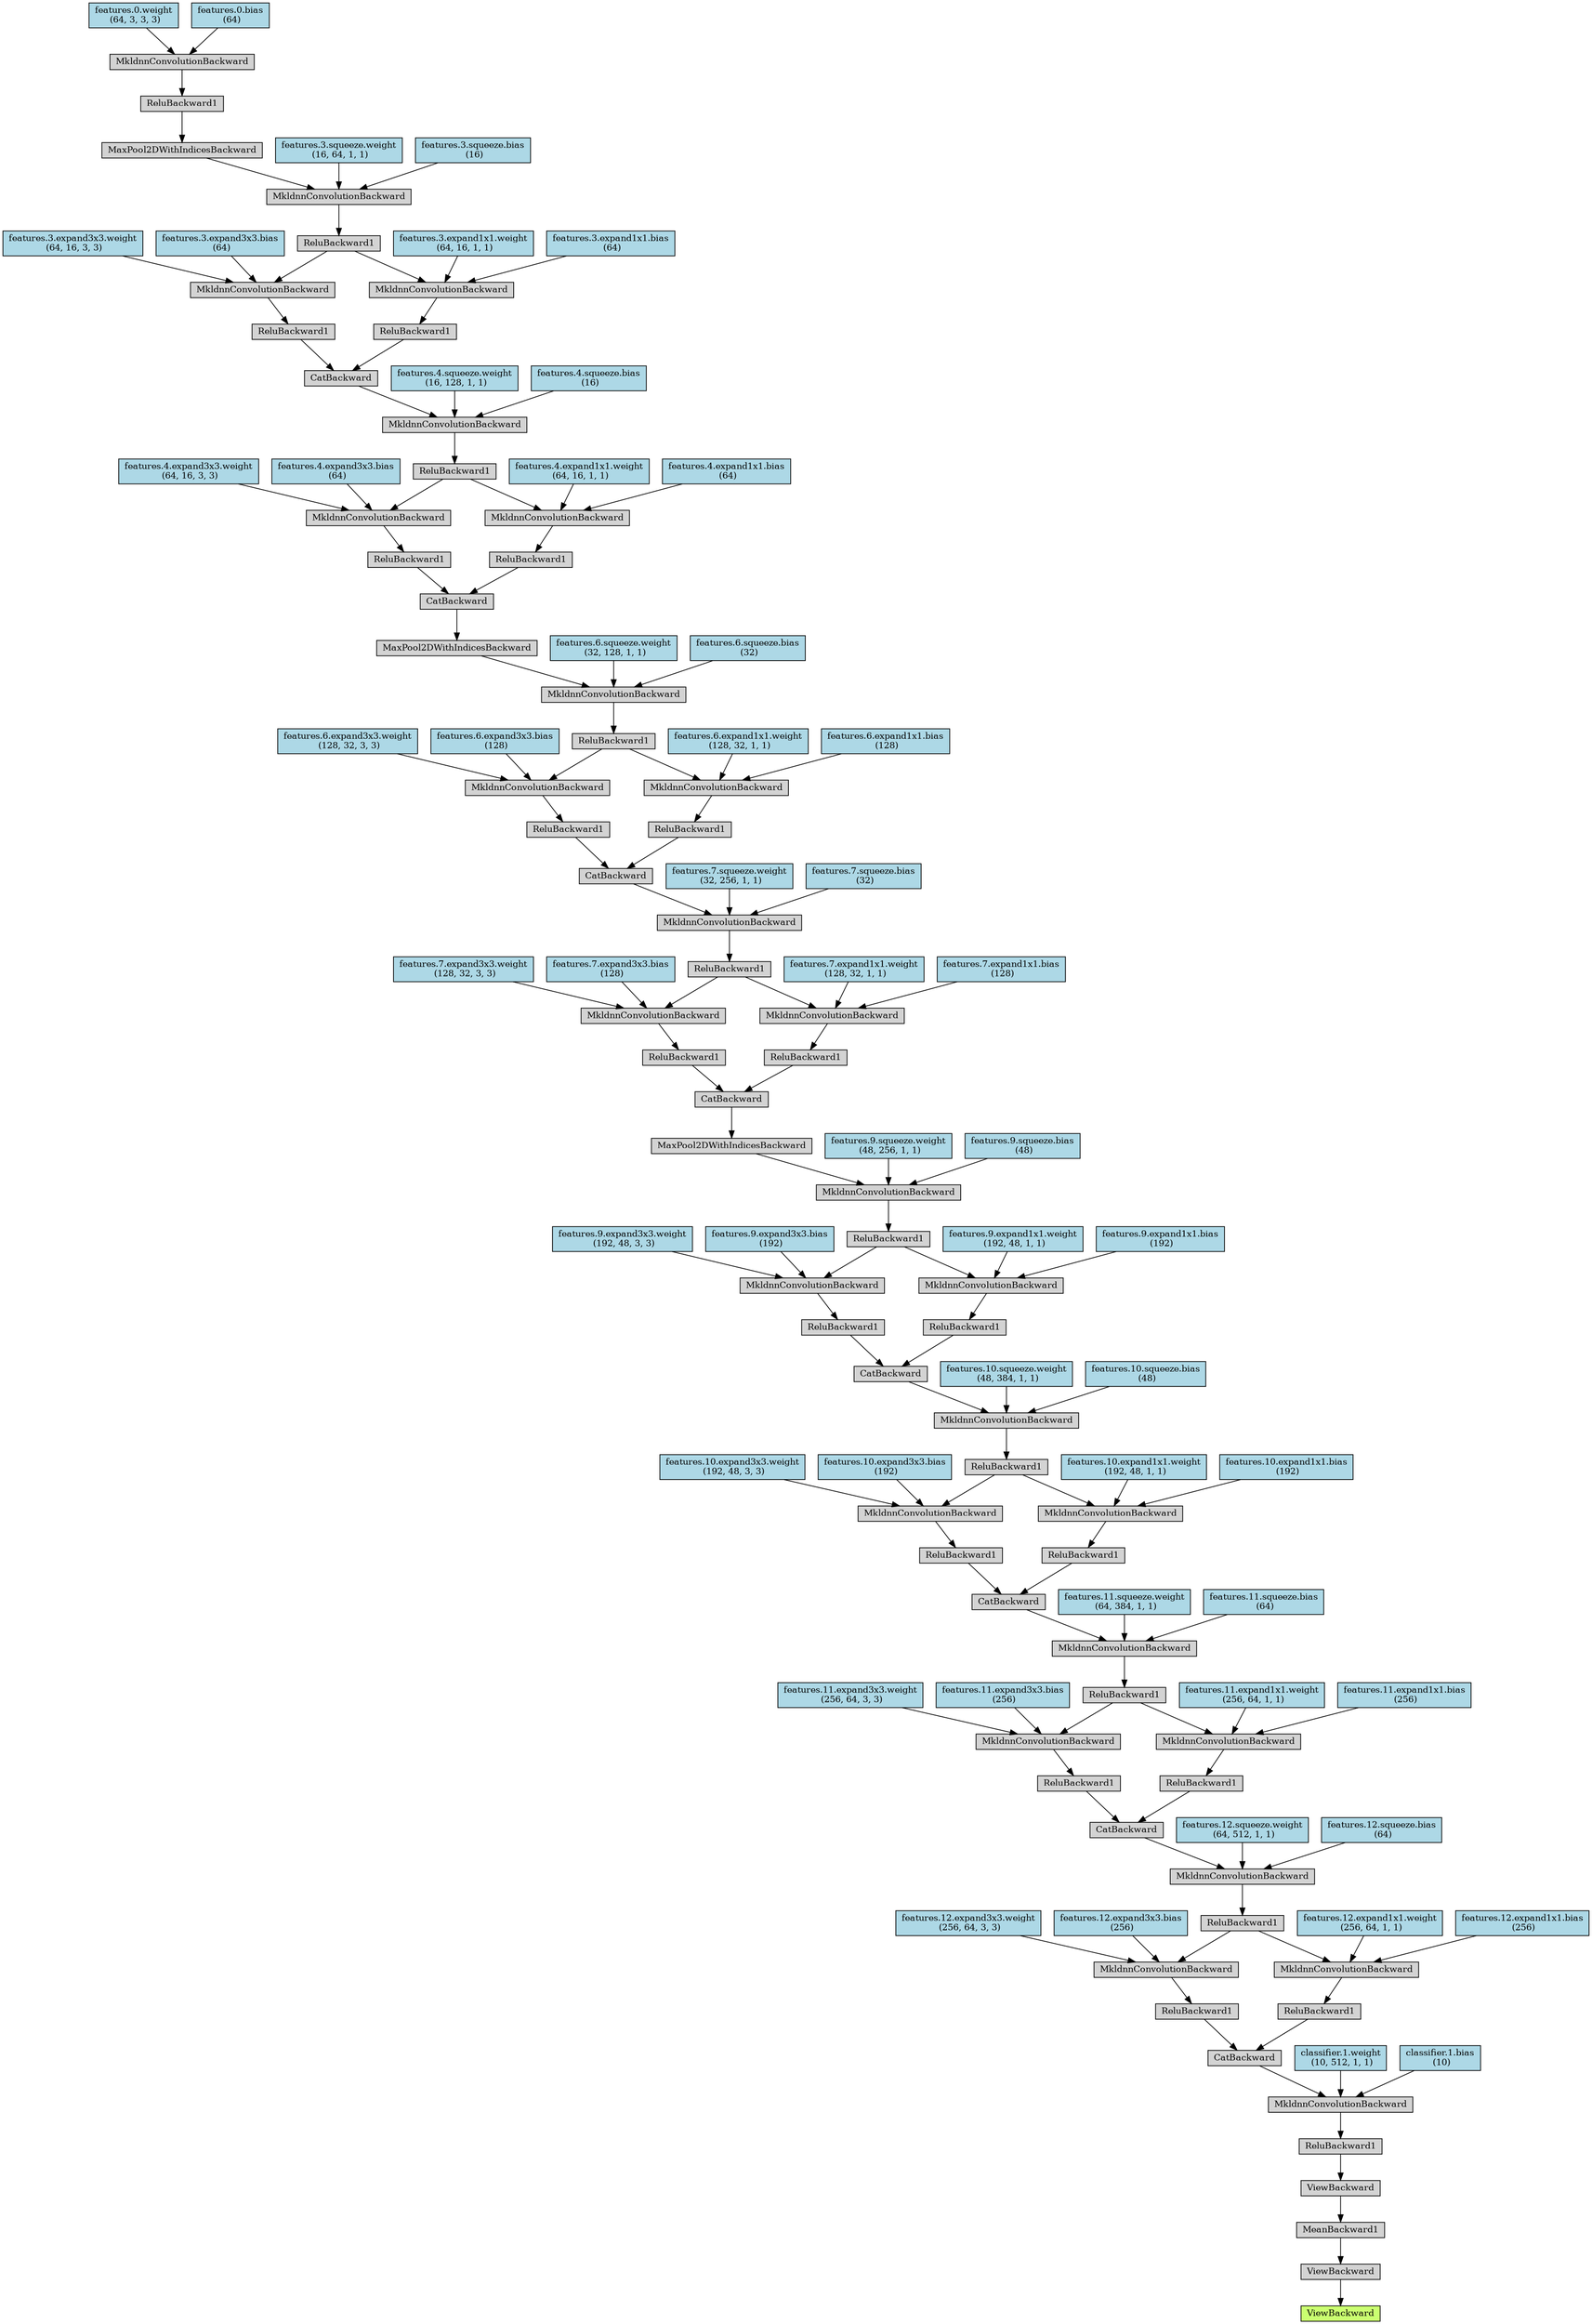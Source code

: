 digraph {
	graph [size="36.75,36.75"]
	node [align=left fontsize=12 height=0.2 ranksep=0.1 shape=box style=filled]
		139963196985864 [label=ViewBackward fillcolor=darkolivegreen1]
			139963196987264 -> 139963196985864
		139963196987264 [label=ViewBackward]
			139962693171744 -> 139963196987264
		139962693171744 [label=MeanBackward1]
			139962651589488 -> 139962693171744
		139962651589488 [label=ViewBackward]
			139962651590160 -> 139962651589488
		139962651590160 [label=ReluBackward1]
			139962651589600 -> 139962651590160
		139962651589600 [label=MkldnnConvolutionBackward]
			139962651588872 -> 139962651589600
		139962651588872 [label=CatBackward]
			139962651589936 -> 139962651588872
		139962651589936 [label=ReluBackward1]
			139960774489984 -> 139962651589936
		139960774489984 [label=MkldnnConvolutionBackward]
			139960774488752 -> 139960774489984
		139960774488752 [label=ReluBackward1]
			139962239294936 -> 139960774488752
		139962239294936 [label=MkldnnConvolutionBackward]
			139962239293144 -> 139962239294936
		139962239293144 [label=CatBackward]
			139962239292808 -> 139962239293144
		139962239292808 [label=ReluBackward1]
			139962239293200 -> 139962239292808
		139962239293200 [label=MkldnnConvolutionBackward]
			139962239291576 -> 139962239293200
		139962239291576 [label=ReluBackward1]
			139962658061616 -> 139962239291576
		139962658061616 [label=MkldnnConvolutionBackward]
			139957228043064 -> 139962658061616
		139957228043064 [label=CatBackward]
			139959722801248 -> 139957228043064
		139959722801248 [label=ReluBackward1]
			139959725323488 -> 139959722801248
		139959725323488 [label=MkldnnConvolutionBackward]
			139959725322312 -> 139959725323488
		139959725322312 [label=ReluBackward1]
			139959725322592 -> 139959725322312
		139959725322592 [label=MkldnnConvolutionBackward]
			139959725322984 -> 139959725322592
		139959725322984 [label=CatBackward]
			139959725323152 -> 139959725322984
		139959725323152 [label=ReluBackward1]
			139959725323320 -> 139959725323152
		139959725323320 [label=MkldnnConvolutionBackward]
			139959725324104 -> 139959725323320
		139959725324104 [label=ReluBackward1]
			139959725323936 -> 139959725324104
		139959725323936 [label=MkldnnConvolutionBackward]
			139959725324552 -> 139959725323936
		139959725324552 [label=MaxPool2DWithIndicesBackward]
			139959725324384 -> 139959725324552
		139959725324384 [label=CatBackward]
			139959725325840 -> 139959725324384
		139959725325840 [label=ReluBackward1]
			139959725326064 -> 139959725325840
		139959725326064 [label=MkldnnConvolutionBackward]
			139959725326176 -> 139959725326064
		139959725326176 [label=ReluBackward1]
			139959725325616 -> 139959725326176
		139959725325616 [label=MkldnnConvolutionBackward]
			139959725325896 -> 139959725325616
		139959725325896 [label=CatBackward]
			139959725325280 -> 139959725325896
		139959725325280 [label=ReluBackward1]
			139959725325056 -> 139959725325280
		139959725325056 [label=MkldnnConvolutionBackward]
			139959725324048 -> 139959725325056
		139959725324048 [label=ReluBackward1]
			139959725324440 -> 139959725324048
		139959725324440 [label=MkldnnConvolutionBackward]
			139959725323880 -> 139959725324440
		139959725323880 [label=MaxPool2DWithIndicesBackward]
			139959725323096 -> 139959725323880
		139959725323096 [label=CatBackward]
			139959725322480 -> 139959725323096
		139959725322480 [label=ReluBackward1]
			139959722878568 -> 139959725322480
		139959722878568 [label=MkldnnConvolutionBackward]
			139959722879856 -> 139959722878568
		139959722879856 [label=ReluBackward1]
			139959722879184 -> 139959722879856
		139959722879184 [label=MkldnnConvolutionBackward]
			139959722880640 -> 139959722879184
		139959722880640 [label=CatBackward]
			139959722880696 -> 139959722880640
		139959722880696 [label=ReluBackward1]
			139959722878120 -> 139959722880696
		139959722878120 [label=MkldnnConvolutionBackward]
			139959722877616 -> 139959722878120
		139959722877616 [label=ReluBackward1]
			139959722878960 -> 139959722877616
		139959722878960 [label=MkldnnConvolutionBackward]
			139959722880864 -> 139959722878960
		139959722880864 [label=MaxPool2DWithIndicesBackward]
			139959722880528 -> 139959722880864
		139959722880528 [label=ReluBackward1]
			139959722880304 -> 139959722880528
		139959722880304 [label=MkldnnConvolutionBackward]
			139959722880136 -> 139959722880304
		139959722880136 [label="features.0.weight
 (64, 3, 3, 3)" fillcolor=lightblue]
			139959722880080 -> 139959722880304
		139959722880080 [label="features.0.bias
 (64)" fillcolor=lightblue]
			139959722880808 -> 139959722878960
		139959722880808 [label="features.3.squeeze.weight
 (16, 64, 1, 1)" fillcolor=lightblue]
			139959722880752 -> 139959722878960
		139959722880752 [label="features.3.squeeze.bias
 (16)" fillcolor=lightblue]
			139959722878456 -> 139959722878120
		139959722878456 [label="features.3.expand1x1.weight
 (64, 16, 1, 1)" fillcolor=lightblue]
			139959722877672 -> 139959722878120
		139959722877672 [label="features.3.expand1x1.bias
 (64)" fillcolor=lightblue]
			139959722880976 -> 139959722880640
		139959722880976 [label=ReluBackward1]
			139959722877056 -> 139959722880976
		139959722877056 [label=MkldnnConvolutionBackward]
			139959722877616 -> 139959722877056
			139959722880584 -> 139959722877056
		139959722880584 [label="features.3.expand3x3.weight
 (64, 16, 3, 3)" fillcolor=lightblue]
			139959722880248 -> 139959722877056
		139959722880248 [label="features.3.expand3x3.bias
 (64)" fillcolor=lightblue]
			139959722880024 -> 139959722879184
		139959722880024 [label="features.4.squeeze.weight
 (16, 128, 1, 1)" fillcolor=lightblue]
			139959722880472 -> 139959722879184
		139959722880472 [label="features.4.squeeze.bias
 (16)" fillcolor=lightblue]
			139959722880192 -> 139959722878568
		139959722880192 [label="features.4.expand1x1.weight
 (64, 16, 1, 1)" fillcolor=lightblue]
			139959722879408 -> 139959722878568
		139959722879408 [label="features.4.expand1x1.bias
 (64)" fillcolor=lightblue]
			139959725326232 -> 139959725323096
		139959725326232 [label=ReluBackward1]
			139959722878848 -> 139959725326232
		139959722878848 [label=MkldnnConvolutionBackward]
			139959722879856 -> 139959722878848
			139959722879912 -> 139959722878848
		139959722879912 [label="features.4.expand3x3.weight
 (64, 16, 3, 3)" fillcolor=lightblue]
			139959722878736 -> 139959722878848
		139959722878736 [label="features.4.expand3x3.bias
 (64)" fillcolor=lightblue]
			139959725323768 -> 139959725324440
		139959725323768 [label="features.6.squeeze.weight
 (32, 128, 1, 1)" fillcolor=lightblue]
			139959725323656 -> 139959725324440
		139959725323656 [label="features.6.squeeze.bias
 (32)" fillcolor=lightblue]
			139959725326120 -> 139959725325056
		139959725326120 [label="features.6.expand1x1.weight
 (128, 32, 1, 1)" fillcolor=lightblue]
			139959725325784 -> 139959725325056
		139959725325784 [label="features.6.expand1x1.bias
 (128)" fillcolor=lightblue]
			139959725325224 -> 139959725325896
		139959725325224 [label=ReluBackward1]
			139959725325000 -> 139959725325224
		139959725325000 [label=MkldnnConvolutionBackward]
			139959725324048 -> 139959725325000
			139959725323376 -> 139959725325000
		139959725323376 [label="features.6.expand3x3.weight
 (128, 32, 3, 3)" fillcolor=lightblue]
			139959725322816 -> 139959725325000
		139959725322816 [label="features.6.expand3x3.bias
 (128)" fillcolor=lightblue]
			139959725325112 -> 139959725325616
		139959725325112 [label="features.7.squeeze.weight
 (32, 256, 1, 1)" fillcolor=lightblue]
			139959725325392 -> 139959725325616
		139959725325392 [label="features.7.squeeze.bias
 (32)" fillcolor=lightblue]
			139959725325448 -> 139959725326064
		139959725325448 [label="features.7.expand1x1.weight
 (128, 32, 1, 1)" fillcolor=lightblue]
			139959725325728 -> 139959725326064
		139959725325728 [label="features.7.expand1x1.bias
 (128)" fillcolor=lightblue]
			139959725324608 -> 139959725324384
		139959725324608 [label=ReluBackward1]
			139959725326008 -> 139959725324608
		139959725326008 [label=MkldnnConvolutionBackward]
			139959725326176 -> 139959725326008
			139959725325336 -> 139959725326008
		139959725325336 [label="features.7.expand3x3.weight
 (128, 32, 3, 3)" fillcolor=lightblue]
			139959725324944 -> 139959725326008
		139959725324944 [label="features.7.expand3x3.bias
 (128)" fillcolor=lightblue]
			139959725324160 -> 139959725323936
		139959725324160 [label="features.9.squeeze.weight
 (48, 256, 1, 1)" fillcolor=lightblue]
			139959725324272 -> 139959725323936
		139959725324272 [label="features.9.squeeze.bias
 (48)" fillcolor=lightblue]
			139959725323600 -> 139959725323320
		139959725323600 [label="features.9.expand1x1.weight
 (192, 48, 1, 1)" fillcolor=lightblue]
			139959725323712 -> 139959725323320
		139959725323712 [label="features.9.expand1x1.bias
 (192)" fillcolor=lightblue]
			139959725323208 -> 139959725322984
		139959725323208 [label=ReluBackward1]
			139959725323544 -> 139959725323208
		139959725323544 [label=MkldnnConvolutionBackward]
			139959725324104 -> 139959725323544
			139959725324328 -> 139959725323544
		139959725324328 [label="features.9.expand3x3.weight
 (192, 48, 3, 3)" fillcolor=lightblue]
			139959725326288 -> 139959725323544
		139959725326288 [label="features.9.expand3x3.bias
 (192)" fillcolor=lightblue]
			139959725322760 -> 139959725322592
		139959725322760 [label="features.10.squeeze.weight
 (48, 384, 1, 1)" fillcolor=lightblue]
			139959725322928 -> 139959725322592
		139959725322928 [label="features.10.squeeze.bias
 (48)" fillcolor=lightblue]
			139959725322368 -> 139959725323488
		139959725322368 [label="features.10.expand1x1.weight
 (192, 48, 1, 1)" fillcolor=lightblue]
			139959725322424 -> 139959725323488
		139959725322424 [label="features.10.expand1x1.bias
 (192)" fillcolor=lightblue]
			139961705823592 -> 139957228043064
		139961705823592 [label=ReluBackward1]
			139959725322648 -> 139961705823592
		139959725322648 [label=MkldnnConvolutionBackward]
			139959725322312 -> 139959725322648
			139959725323040 -> 139959725322648
		139959725323040 [label="features.10.expand3x3.weight
 (192, 48, 3, 3)" fillcolor=lightblue]
			139959725323824 -> 139959725322648
		139959725323824 [label="features.10.expand3x3.bias
 (192)" fillcolor=lightblue]
			139959722802816 -> 139962658061616
		139959722802816 [label="features.11.squeeze.weight
 (64, 384, 1, 1)" fillcolor=lightblue]
			139959722800016 -> 139962658061616
		139959722800016 [label="features.11.squeeze.bias
 (64)" fillcolor=lightblue]
			139962239291856 -> 139962239293200
		139962239291856 [label="features.11.expand1x1.weight
 (256, 64, 1, 1)" fillcolor=lightblue]
			139962239292528 -> 139962239293200
		139962239292528 [label="features.11.expand1x1.bias
 (256)" fillcolor=lightblue]
			139962239292752 -> 139962239293144
		139962239292752 [label=ReluBackward1]
			139962239291688 -> 139962239292752
		139962239291688 [label=MkldnnConvolutionBackward]
			139962239291576 -> 139962239291688
			139959722799904 -> 139962239291688
		139959722799904 [label="features.11.expand3x3.weight
 (256, 64, 3, 3)" fillcolor=lightblue]
			139962658058816 -> 139962239291688
		139962658058816 [label="features.11.expand3x3.bias
 (256)" fillcolor=lightblue]
			139962239294040 -> 139962239294936
		139962239294040 [label="features.12.squeeze.weight
 (64, 512, 1, 1)" fillcolor=lightblue]
			139962239293368 -> 139962239294936
		139962239293368 [label="features.12.squeeze.bias
 (64)" fillcolor=lightblue]
			139962239291800 -> 139960774489984
		139962239291800 [label="features.12.expand1x1.weight
 (256, 64, 1, 1)" fillcolor=lightblue]
			139962239294264 -> 139960774489984
		139962239294264 [label="features.12.expand1x1.bias
 (256)" fillcolor=lightblue]
			139962651589992 -> 139962651588872
		139962651589992 [label=ReluBackward1]
			139960774489592 -> 139962651589992
		139960774489592 [label=MkldnnConvolutionBackward]
			139960774488752 -> 139960774489592
			139962239295104 -> 139960774489592
		139962239295104 [label="features.12.expand3x3.weight
 (256, 64, 3, 3)" fillcolor=lightblue]
			139962239292584 -> 139960774489592
		139962239292584 [label="features.12.expand3x3.bias
 (256)" fillcolor=lightblue]
			139962651588480 -> 139962651589600
		139962651588480 [label="classifier.1.weight
 (10, 512, 1, 1)" fillcolor=lightblue]
			139962651587864 -> 139962651589600
		139962651587864 [label="classifier.1.bias
 (10)" fillcolor=lightblue]
}